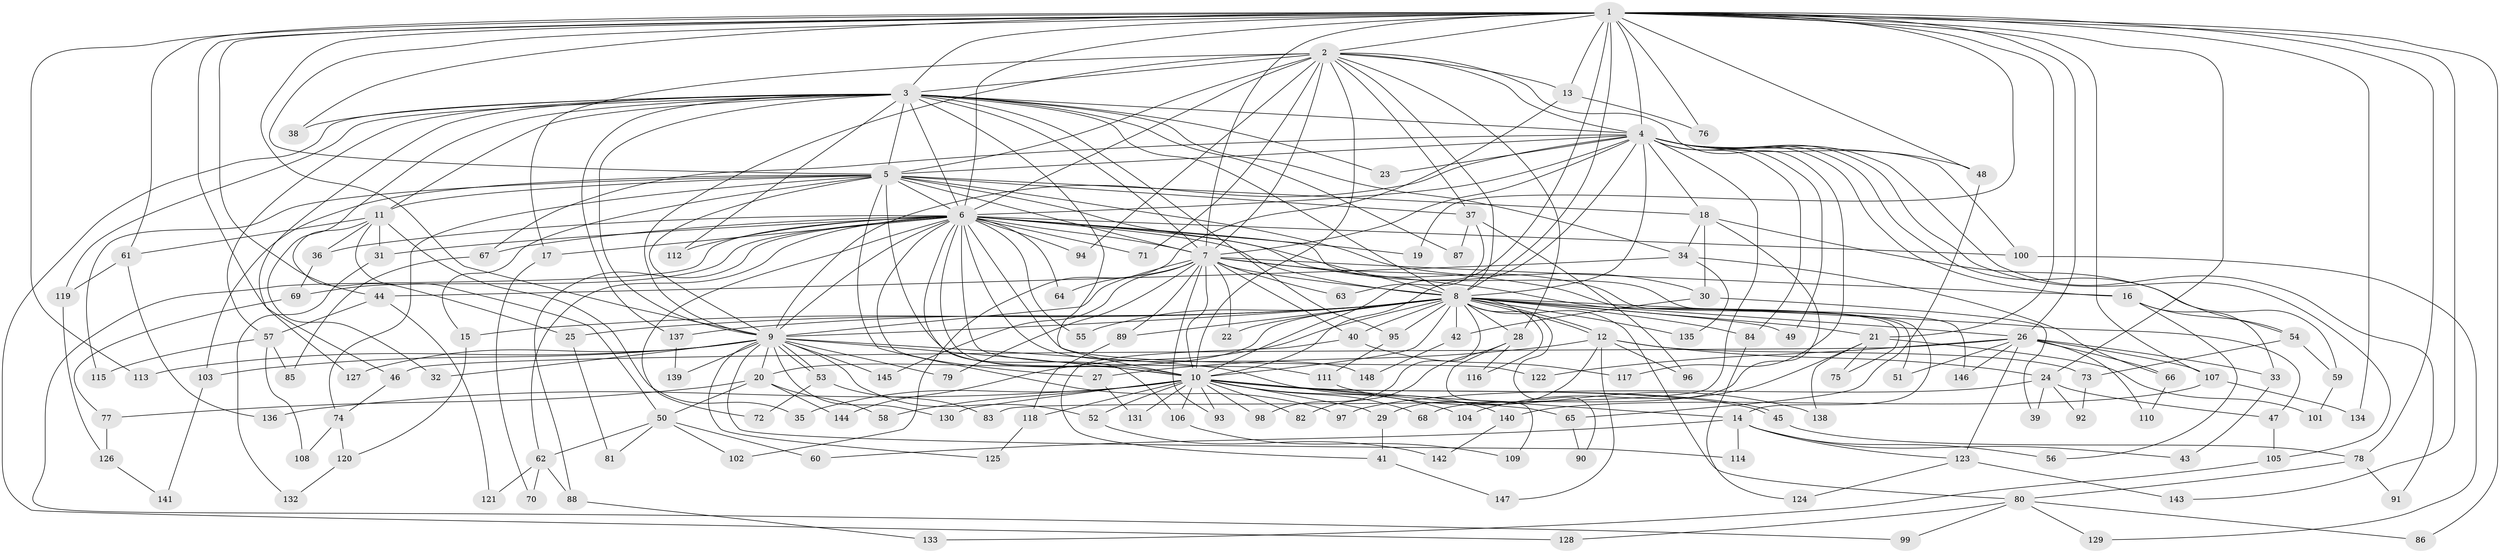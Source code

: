 // Generated by graph-tools (version 1.1) at 2025/45/03/09/25 04:45:36]
// undirected, 148 vertices, 321 edges
graph export_dot {
graph [start="1"]
  node [color=gray90,style=filled];
  1;
  2;
  3;
  4;
  5;
  6;
  7;
  8;
  9;
  10;
  11;
  12;
  13;
  14;
  15;
  16;
  17;
  18;
  19;
  20;
  21;
  22;
  23;
  24;
  25;
  26;
  27;
  28;
  29;
  30;
  31;
  32;
  33;
  34;
  35;
  36;
  37;
  38;
  39;
  40;
  41;
  42;
  43;
  44;
  45;
  46;
  47;
  48;
  49;
  50;
  51;
  52;
  53;
  54;
  55;
  56;
  57;
  58;
  59;
  60;
  61;
  62;
  63;
  64;
  65;
  66;
  67;
  68;
  69;
  70;
  71;
  72;
  73;
  74;
  75;
  76;
  77;
  78;
  79;
  80;
  81;
  82;
  83;
  84;
  85;
  86;
  87;
  88;
  89;
  90;
  91;
  92;
  93;
  94;
  95;
  96;
  97;
  98;
  99;
  100;
  101;
  102;
  103;
  104;
  105;
  106;
  107;
  108;
  109;
  110;
  111;
  112;
  113;
  114;
  115;
  116;
  117;
  118;
  119;
  120;
  121;
  122;
  123;
  124;
  125;
  126;
  127;
  128;
  129;
  130;
  131;
  132;
  133;
  134;
  135;
  136;
  137;
  138;
  139;
  140;
  141;
  142;
  143;
  144;
  145;
  146;
  147;
  148;
  1 -- 2;
  1 -- 3;
  1 -- 4;
  1 -- 5;
  1 -- 6;
  1 -- 7;
  1 -- 8;
  1 -- 9;
  1 -- 10;
  1 -- 13;
  1 -- 19;
  1 -- 21;
  1 -- 24;
  1 -- 26;
  1 -- 38;
  1 -- 44;
  1 -- 46;
  1 -- 48;
  1 -- 61;
  1 -- 76;
  1 -- 78;
  1 -- 86;
  1 -- 107;
  1 -- 113;
  1 -- 134;
  1 -- 143;
  2 -- 3;
  2 -- 4;
  2 -- 5;
  2 -- 6;
  2 -- 7;
  2 -- 8;
  2 -- 9;
  2 -- 10;
  2 -- 13;
  2 -- 17;
  2 -- 28;
  2 -- 37;
  2 -- 71;
  2 -- 94;
  2 -- 117;
  3 -- 4;
  3 -- 5;
  3 -- 6;
  3 -- 7;
  3 -- 8;
  3 -- 9;
  3 -- 10;
  3 -- 11;
  3 -- 23;
  3 -- 32;
  3 -- 34;
  3 -- 38;
  3 -- 57;
  3 -- 87;
  3 -- 95;
  3 -- 112;
  3 -- 119;
  3 -- 127;
  3 -- 128;
  3 -- 137;
  4 -- 5;
  4 -- 6;
  4 -- 7;
  4 -- 8;
  4 -- 9;
  4 -- 10;
  4 -- 16;
  4 -- 18;
  4 -- 23;
  4 -- 48;
  4 -- 49;
  4 -- 54;
  4 -- 67;
  4 -- 83;
  4 -- 84;
  4 -- 91;
  4 -- 100;
  4 -- 105;
  5 -- 6;
  5 -- 7;
  5 -- 8;
  5 -- 9;
  5 -- 10;
  5 -- 11;
  5 -- 15;
  5 -- 18;
  5 -- 30;
  5 -- 37;
  5 -- 74;
  5 -- 97;
  5 -- 103;
  5 -- 115;
  6 -- 7;
  6 -- 8;
  6 -- 9;
  6 -- 10;
  6 -- 14;
  6 -- 17;
  6 -- 19;
  6 -- 27;
  6 -- 31;
  6 -- 36;
  6 -- 55;
  6 -- 62;
  6 -- 64;
  6 -- 67;
  6 -- 69;
  6 -- 71;
  6 -- 72;
  6 -- 88;
  6 -- 94;
  6 -- 99;
  6 -- 100;
  6 -- 106;
  6 -- 111;
  6 -- 112;
  6 -- 122;
  6 -- 146;
  6 -- 148;
  7 -- 8;
  7 -- 9;
  7 -- 10;
  7 -- 16;
  7 -- 22;
  7 -- 40;
  7 -- 51;
  7 -- 63;
  7 -- 64;
  7 -- 75;
  7 -- 79;
  7 -- 89;
  7 -- 93;
  7 -- 145;
  8 -- 9;
  8 -- 10;
  8 -- 12;
  8 -- 12;
  8 -- 15;
  8 -- 20;
  8 -- 21;
  8 -- 22;
  8 -- 25;
  8 -- 26;
  8 -- 28;
  8 -- 40;
  8 -- 42;
  8 -- 47;
  8 -- 49;
  8 -- 55;
  8 -- 80;
  8 -- 84;
  8 -- 89;
  8 -- 90;
  8 -- 95;
  8 -- 98;
  8 -- 116;
  8 -- 135;
  8 -- 137;
  8 -- 144;
  9 -- 10;
  9 -- 20;
  9 -- 32;
  9 -- 52;
  9 -- 53;
  9 -- 53;
  9 -- 79;
  9 -- 103;
  9 -- 113;
  9 -- 114;
  9 -- 125;
  9 -- 127;
  9 -- 130;
  9 -- 139;
  9 -- 140;
  9 -- 145;
  10 -- 14;
  10 -- 29;
  10 -- 35;
  10 -- 45;
  10 -- 45;
  10 -- 52;
  10 -- 58;
  10 -- 65;
  10 -- 68;
  10 -- 82;
  10 -- 93;
  10 -- 98;
  10 -- 104;
  10 -- 106;
  10 -- 118;
  10 -- 130;
  10 -- 131;
  10 -- 136;
  11 -- 25;
  11 -- 31;
  11 -- 35;
  11 -- 36;
  11 -- 50;
  11 -- 61;
  12 -- 24;
  12 -- 27;
  12 -- 29;
  12 -- 73;
  12 -- 96;
  12 -- 147;
  13 -- 76;
  13 -- 102;
  14 -- 43;
  14 -- 56;
  14 -- 60;
  14 -- 114;
  14 -- 123;
  15 -- 120;
  16 -- 33;
  16 -- 54;
  16 -- 56;
  17 -- 70;
  18 -- 30;
  18 -- 34;
  18 -- 59;
  18 -- 68;
  20 -- 50;
  20 -- 58;
  20 -- 77;
  20 -- 144;
  21 -- 75;
  21 -- 101;
  21 -- 104;
  21 -- 138;
  24 -- 39;
  24 -- 47;
  24 -- 92;
  24 -- 97;
  25 -- 81;
  26 -- 33;
  26 -- 46;
  26 -- 51;
  26 -- 66;
  26 -- 107;
  26 -- 110;
  26 -- 122;
  26 -- 123;
  26 -- 146;
  27 -- 131;
  28 -- 82;
  28 -- 109;
  28 -- 116;
  29 -- 41;
  30 -- 39;
  30 -- 42;
  31 -- 132;
  33 -- 43;
  34 -- 44;
  34 -- 66;
  34 -- 135;
  36 -- 69;
  37 -- 63;
  37 -- 87;
  37 -- 96;
  40 -- 41;
  40 -- 117;
  41 -- 147;
  42 -- 148;
  44 -- 57;
  44 -- 121;
  45 -- 78;
  46 -- 74;
  47 -- 105;
  48 -- 65;
  50 -- 60;
  50 -- 62;
  50 -- 81;
  50 -- 102;
  52 -- 142;
  53 -- 72;
  53 -- 83;
  54 -- 59;
  54 -- 73;
  57 -- 85;
  57 -- 108;
  57 -- 115;
  59 -- 101;
  61 -- 119;
  61 -- 136;
  62 -- 70;
  62 -- 88;
  62 -- 121;
  65 -- 90;
  66 -- 110;
  67 -- 85;
  69 -- 77;
  73 -- 92;
  74 -- 108;
  74 -- 120;
  77 -- 126;
  78 -- 80;
  78 -- 91;
  80 -- 86;
  80 -- 99;
  80 -- 128;
  80 -- 129;
  84 -- 124;
  88 -- 133;
  89 -- 118;
  95 -- 111;
  100 -- 129;
  103 -- 141;
  105 -- 133;
  106 -- 109;
  107 -- 134;
  107 -- 140;
  111 -- 138;
  118 -- 125;
  119 -- 126;
  120 -- 132;
  123 -- 124;
  123 -- 143;
  126 -- 141;
  137 -- 139;
  140 -- 142;
}
